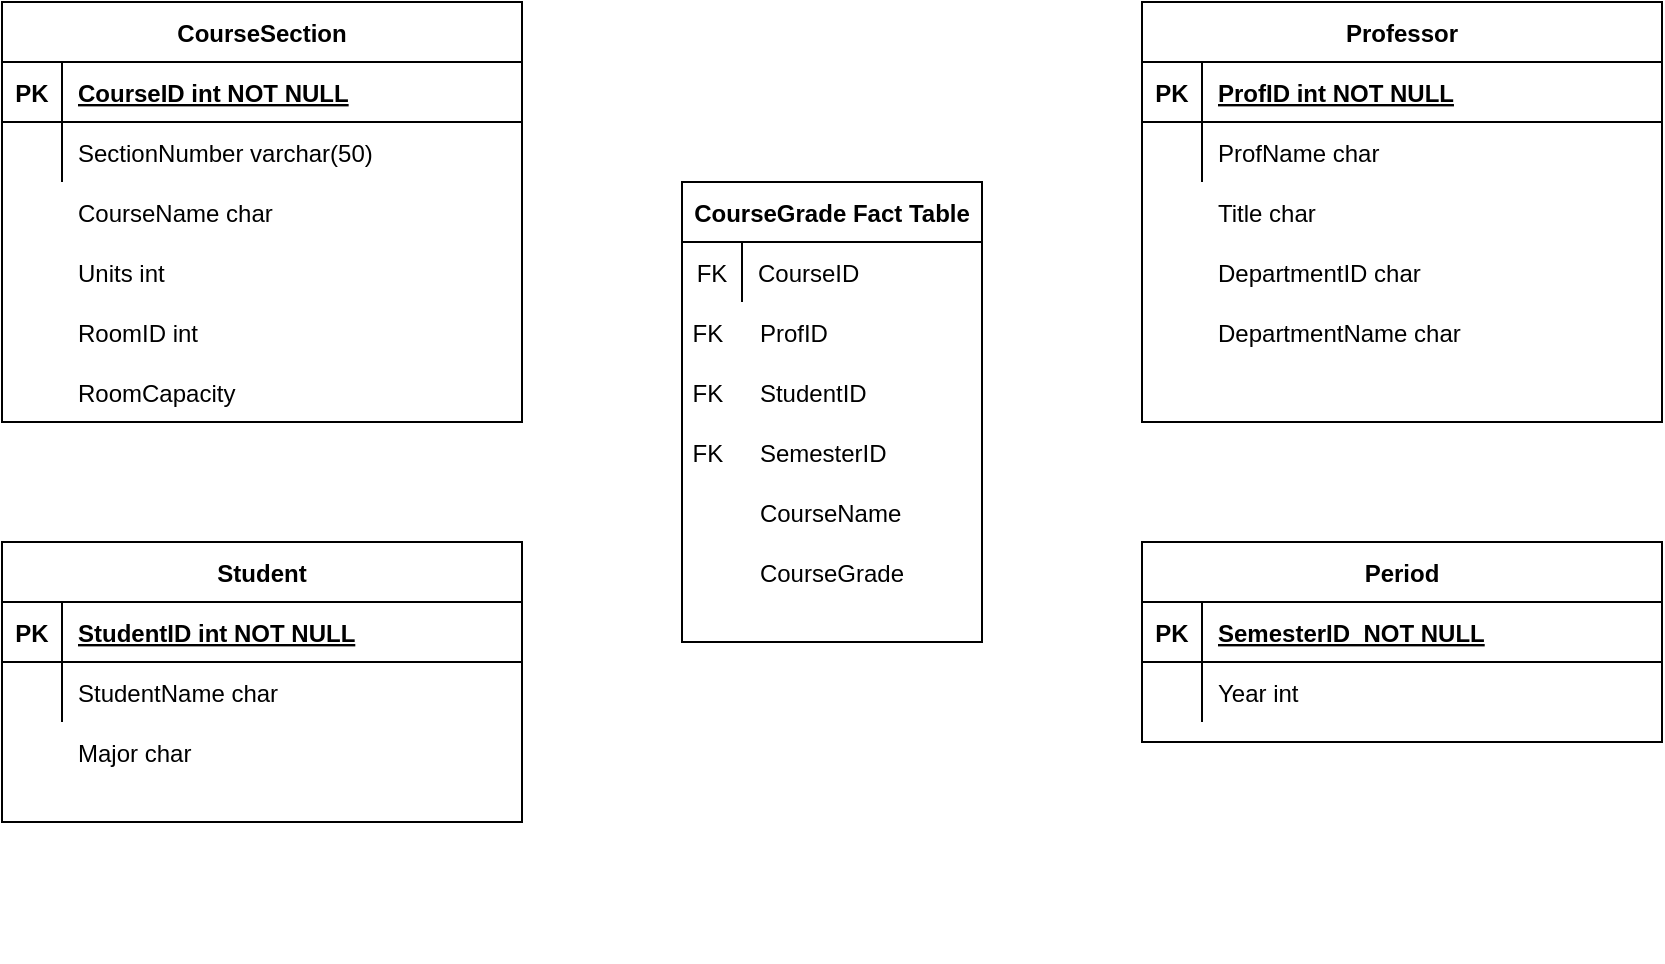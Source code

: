 <mxfile version="14.3.1" type="github">
  <diagram id="R2lEEEUBdFMjLlhIrx00" name="Page-1">
    <mxGraphModel dx="1252" dy="530" grid="1" gridSize="10" guides="1" tooltips="1" connect="1" arrows="1" fold="1" page="1" pageScale="1" pageWidth="850" pageHeight="1100" math="0" shadow="0" extFonts="Permanent Marker^https://fonts.googleapis.com/css?family=Permanent+Marker">
      <root>
        <mxCell id="0" />
        <mxCell id="1" parent="0" />
        <mxCell id="TcHfsEsMlf1itU261kh--9" value="" style="group" vertex="1" connectable="0" parent="1">
          <mxGeometry x="10" y="100" width="260" height="210" as="geometry" />
        </mxCell>
        <mxCell id="C-vyLk0tnHw3VtMMgP7b-23" value="CourseSection" style="shape=table;startSize=30;container=1;collapsible=1;childLayout=tableLayout;fixedRows=1;rowLines=0;fontStyle=1;align=center;resizeLast=1;" parent="TcHfsEsMlf1itU261kh--9" vertex="1">
          <mxGeometry width="260" height="210" as="geometry" />
        </mxCell>
        <mxCell id="C-vyLk0tnHw3VtMMgP7b-24" value="" style="shape=partialRectangle;collapsible=0;dropTarget=0;pointerEvents=0;fillColor=none;points=[[0,0.5],[1,0.5]];portConstraint=eastwest;top=0;left=0;right=0;bottom=1;" parent="C-vyLk0tnHw3VtMMgP7b-23" vertex="1">
          <mxGeometry y="30" width="260" height="30" as="geometry" />
        </mxCell>
        <mxCell id="C-vyLk0tnHw3VtMMgP7b-25" value="PK" style="shape=partialRectangle;overflow=hidden;connectable=0;fillColor=none;top=0;left=0;bottom=0;right=0;fontStyle=1;" parent="C-vyLk0tnHw3VtMMgP7b-24" vertex="1">
          <mxGeometry width="30" height="30" as="geometry" />
        </mxCell>
        <mxCell id="C-vyLk0tnHw3VtMMgP7b-26" value="CourseID int NOT NULL" style="shape=partialRectangle;overflow=hidden;connectable=0;fillColor=none;top=0;left=0;bottom=0;right=0;align=left;spacingLeft=6;fontStyle=5;" parent="C-vyLk0tnHw3VtMMgP7b-24" vertex="1">
          <mxGeometry x="30" width="230" height="30" as="geometry" />
        </mxCell>
        <mxCell id="C-vyLk0tnHw3VtMMgP7b-27" value="" style="shape=partialRectangle;collapsible=0;dropTarget=0;pointerEvents=0;fillColor=none;points=[[0,0.5],[1,0.5]];portConstraint=eastwest;top=0;left=0;right=0;bottom=0;" parent="C-vyLk0tnHw3VtMMgP7b-23" vertex="1">
          <mxGeometry y="60" width="260" height="30" as="geometry" />
        </mxCell>
        <mxCell id="C-vyLk0tnHw3VtMMgP7b-28" value="" style="shape=partialRectangle;overflow=hidden;connectable=0;fillColor=none;top=0;left=0;bottom=0;right=0;" parent="C-vyLk0tnHw3VtMMgP7b-27" vertex="1">
          <mxGeometry width="30" height="30" as="geometry" />
        </mxCell>
        <mxCell id="C-vyLk0tnHw3VtMMgP7b-29" value="SectionNumber varchar(50)" style="shape=partialRectangle;overflow=hidden;connectable=0;fillColor=none;top=0;left=0;bottom=0;right=0;align=left;spacingLeft=6;" parent="C-vyLk0tnHw3VtMMgP7b-27" vertex="1">
          <mxGeometry x="30" width="230" height="30" as="geometry" />
        </mxCell>
        <mxCell id="TcHfsEsMlf1itU261kh--2" value="" style="shape=partialRectangle;collapsible=0;dropTarget=0;pointerEvents=0;fillColor=none;points=[[0,0.5],[1,0.5]];portConstraint=eastwest;top=0;left=0;right=0;bottom=0;" vertex="1" parent="TcHfsEsMlf1itU261kh--9">
          <mxGeometry y="90" width="260" height="30" as="geometry" />
        </mxCell>
        <mxCell id="TcHfsEsMlf1itU261kh--3" value="" style="shape=partialRectangle;overflow=hidden;connectable=0;fillColor=none;top=0;left=0;bottom=0;right=0;" vertex="1" parent="TcHfsEsMlf1itU261kh--2">
          <mxGeometry width="30" height="30" as="geometry" />
        </mxCell>
        <mxCell id="TcHfsEsMlf1itU261kh--4" value="CourseName char" style="shape=partialRectangle;overflow=hidden;connectable=0;fillColor=none;top=0;left=0;bottom=0;right=0;align=left;spacingLeft=6;" vertex="1" parent="TcHfsEsMlf1itU261kh--2">
          <mxGeometry x="30" width="230" height="30" as="geometry" />
        </mxCell>
        <mxCell id="TcHfsEsMlf1itU261kh--5" value="Units int" style="shape=partialRectangle;overflow=hidden;connectable=0;fillColor=none;top=0;left=0;bottom=0;right=0;align=left;spacingLeft=6;" vertex="1" parent="TcHfsEsMlf1itU261kh--9">
          <mxGeometry x="30" y="120" width="230" height="30" as="geometry" />
        </mxCell>
        <mxCell id="TcHfsEsMlf1itU261kh--6" value="RoomID int" style="shape=partialRectangle;overflow=hidden;connectable=0;fillColor=none;top=0;left=0;bottom=0;right=0;align=left;spacingLeft=6;" vertex="1" parent="TcHfsEsMlf1itU261kh--9">
          <mxGeometry x="30" y="150" width="230" height="30" as="geometry" />
        </mxCell>
        <mxCell id="TcHfsEsMlf1itU261kh--7" value="RoomCapacity" style="shape=partialRectangle;overflow=hidden;connectable=0;fillColor=none;top=0;left=0;bottom=0;right=0;align=left;spacingLeft=6;" vertex="1" parent="TcHfsEsMlf1itU261kh--9">
          <mxGeometry x="30" y="180" width="230" height="30" as="geometry" />
        </mxCell>
        <mxCell id="TcHfsEsMlf1itU261kh--10" value="" style="group" vertex="1" connectable="0" parent="1">
          <mxGeometry x="440" y="370" width="260" height="210" as="geometry" />
        </mxCell>
        <mxCell id="TcHfsEsMlf1itU261kh--11" value="Period" style="shape=table;startSize=30;container=1;collapsible=1;childLayout=tableLayout;fixedRows=1;rowLines=0;fontStyle=1;align=center;resizeLast=1;" vertex="1" parent="TcHfsEsMlf1itU261kh--10">
          <mxGeometry x="140" width="260" height="100" as="geometry" />
        </mxCell>
        <mxCell id="TcHfsEsMlf1itU261kh--12" value="" style="shape=partialRectangle;collapsible=0;dropTarget=0;pointerEvents=0;fillColor=none;points=[[0,0.5],[1,0.5]];portConstraint=eastwest;top=0;left=0;right=0;bottom=1;" vertex="1" parent="TcHfsEsMlf1itU261kh--11">
          <mxGeometry y="30" width="260" height="30" as="geometry" />
        </mxCell>
        <mxCell id="TcHfsEsMlf1itU261kh--13" value="PK" style="shape=partialRectangle;overflow=hidden;connectable=0;fillColor=none;top=0;left=0;bottom=0;right=0;fontStyle=1;" vertex="1" parent="TcHfsEsMlf1itU261kh--12">
          <mxGeometry width="30" height="30" as="geometry" />
        </mxCell>
        <mxCell id="TcHfsEsMlf1itU261kh--14" value="SemesterID  NOT NULL" style="shape=partialRectangle;overflow=hidden;connectable=0;fillColor=none;top=0;left=0;bottom=0;right=0;align=left;spacingLeft=6;fontStyle=5;" vertex="1" parent="TcHfsEsMlf1itU261kh--12">
          <mxGeometry x="30" width="230" height="30" as="geometry" />
        </mxCell>
        <mxCell id="TcHfsEsMlf1itU261kh--15" value="" style="shape=partialRectangle;collapsible=0;dropTarget=0;pointerEvents=0;fillColor=none;points=[[0,0.5],[1,0.5]];portConstraint=eastwest;top=0;left=0;right=0;bottom=0;" vertex="1" parent="TcHfsEsMlf1itU261kh--11">
          <mxGeometry y="60" width="260" height="30" as="geometry" />
        </mxCell>
        <mxCell id="TcHfsEsMlf1itU261kh--16" value="" style="shape=partialRectangle;overflow=hidden;connectable=0;fillColor=none;top=0;left=0;bottom=0;right=0;" vertex="1" parent="TcHfsEsMlf1itU261kh--15">
          <mxGeometry width="30" height="30" as="geometry" />
        </mxCell>
        <mxCell id="TcHfsEsMlf1itU261kh--17" value="Year int" style="shape=partialRectangle;overflow=hidden;connectable=0;fillColor=none;top=0;left=0;bottom=0;right=0;align=left;spacingLeft=6;" vertex="1" parent="TcHfsEsMlf1itU261kh--15">
          <mxGeometry x="30" width="230" height="30" as="geometry" />
        </mxCell>
        <mxCell id="TcHfsEsMlf1itU261kh--24" value="" style="group" vertex="1" connectable="0" parent="1">
          <mxGeometry x="10" y="370" width="260" height="210" as="geometry" />
        </mxCell>
        <mxCell id="TcHfsEsMlf1itU261kh--76" value="" style="group" vertex="1" connectable="0" parent="TcHfsEsMlf1itU261kh--24">
          <mxGeometry width="260" height="180" as="geometry" />
        </mxCell>
        <mxCell id="TcHfsEsMlf1itU261kh--25" value="Student" style="shape=table;startSize=30;container=1;collapsible=1;childLayout=tableLayout;fixedRows=1;rowLines=0;fontStyle=1;align=center;resizeLast=1;" vertex="1" parent="TcHfsEsMlf1itU261kh--76">
          <mxGeometry width="260" height="140" as="geometry" />
        </mxCell>
        <mxCell id="TcHfsEsMlf1itU261kh--26" value="" style="shape=partialRectangle;collapsible=0;dropTarget=0;pointerEvents=0;fillColor=none;points=[[0,0.5],[1,0.5]];portConstraint=eastwest;top=0;left=0;right=0;bottom=1;" vertex="1" parent="TcHfsEsMlf1itU261kh--25">
          <mxGeometry y="30" width="260" height="30" as="geometry" />
        </mxCell>
        <mxCell id="TcHfsEsMlf1itU261kh--27" value="PK" style="shape=partialRectangle;overflow=hidden;connectable=0;fillColor=none;top=0;left=0;bottom=0;right=0;fontStyle=1;" vertex="1" parent="TcHfsEsMlf1itU261kh--26">
          <mxGeometry width="30" height="30" as="geometry" />
        </mxCell>
        <mxCell id="TcHfsEsMlf1itU261kh--28" value="StudentID int NOT NULL" style="shape=partialRectangle;overflow=hidden;connectable=0;fillColor=none;top=0;left=0;bottom=0;right=0;align=left;spacingLeft=6;fontStyle=5;" vertex="1" parent="TcHfsEsMlf1itU261kh--26">
          <mxGeometry x="30" width="230" height="30" as="geometry" />
        </mxCell>
        <mxCell id="TcHfsEsMlf1itU261kh--29" value="" style="shape=partialRectangle;collapsible=0;dropTarget=0;pointerEvents=0;fillColor=none;points=[[0,0.5],[1,0.5]];portConstraint=eastwest;top=0;left=0;right=0;bottom=0;" vertex="1" parent="TcHfsEsMlf1itU261kh--25">
          <mxGeometry y="60" width="260" height="30" as="geometry" />
        </mxCell>
        <mxCell id="TcHfsEsMlf1itU261kh--30" value="" style="shape=partialRectangle;overflow=hidden;connectable=0;fillColor=none;top=0;left=0;bottom=0;right=0;" vertex="1" parent="TcHfsEsMlf1itU261kh--29">
          <mxGeometry width="30" height="30" as="geometry" />
        </mxCell>
        <mxCell id="TcHfsEsMlf1itU261kh--31" value="StudentName char" style="shape=partialRectangle;overflow=hidden;connectable=0;fillColor=none;top=0;left=0;bottom=0;right=0;align=left;spacingLeft=6;" vertex="1" parent="TcHfsEsMlf1itU261kh--29">
          <mxGeometry x="30" width="230" height="30" as="geometry" />
        </mxCell>
        <mxCell id="TcHfsEsMlf1itU261kh--32" value="" style="shape=partialRectangle;collapsible=0;dropTarget=0;pointerEvents=0;fillColor=none;points=[[0,0.5],[1,0.5]];portConstraint=eastwest;top=0;left=0;right=0;bottom=0;" vertex="1" parent="TcHfsEsMlf1itU261kh--76">
          <mxGeometry y="90" width="260" height="30" as="geometry" />
        </mxCell>
        <mxCell id="TcHfsEsMlf1itU261kh--33" value="" style="shape=partialRectangle;overflow=hidden;connectable=0;fillColor=none;top=0;left=0;bottom=0;right=0;" vertex="1" parent="TcHfsEsMlf1itU261kh--32">
          <mxGeometry width="30" height="30" as="geometry" />
        </mxCell>
        <mxCell id="TcHfsEsMlf1itU261kh--34" value="Major char" style="shape=partialRectangle;overflow=hidden;connectable=0;fillColor=none;top=0;left=0;bottom=0;right=0;align=left;spacingLeft=6;" vertex="1" parent="TcHfsEsMlf1itU261kh--32">
          <mxGeometry x="30" width="230" height="30" as="geometry" />
        </mxCell>
        <mxCell id="TcHfsEsMlf1itU261kh--36" value="" style="shape=partialRectangle;overflow=hidden;connectable=0;fillColor=none;top=0;left=0;bottom=0;right=0;align=left;spacingLeft=6;" vertex="1" parent="TcHfsEsMlf1itU261kh--76">
          <mxGeometry x="30" y="150" width="230" height="30" as="geometry" />
        </mxCell>
        <mxCell id="TcHfsEsMlf1itU261kh--38" value="" style="group" vertex="1" connectable="0" parent="1">
          <mxGeometry x="580" y="100" width="260" height="210" as="geometry" />
        </mxCell>
        <mxCell id="TcHfsEsMlf1itU261kh--39" value="Professor" style="shape=table;startSize=30;container=1;collapsible=1;childLayout=tableLayout;fixedRows=1;rowLines=0;fontStyle=1;align=center;resizeLast=1;" vertex="1" parent="TcHfsEsMlf1itU261kh--38">
          <mxGeometry width="260" height="210" as="geometry" />
        </mxCell>
        <mxCell id="TcHfsEsMlf1itU261kh--40" value="" style="shape=partialRectangle;collapsible=0;dropTarget=0;pointerEvents=0;fillColor=none;points=[[0,0.5],[1,0.5]];portConstraint=eastwest;top=0;left=0;right=0;bottom=1;" vertex="1" parent="TcHfsEsMlf1itU261kh--39">
          <mxGeometry y="30" width="260" height="30" as="geometry" />
        </mxCell>
        <mxCell id="TcHfsEsMlf1itU261kh--41" value="PK" style="shape=partialRectangle;overflow=hidden;connectable=0;fillColor=none;top=0;left=0;bottom=0;right=0;fontStyle=1;" vertex="1" parent="TcHfsEsMlf1itU261kh--40">
          <mxGeometry width="30" height="30" as="geometry" />
        </mxCell>
        <mxCell id="TcHfsEsMlf1itU261kh--42" value="ProfID int NOT NULL" style="shape=partialRectangle;overflow=hidden;connectable=0;fillColor=none;top=0;left=0;bottom=0;right=0;align=left;spacingLeft=6;fontStyle=5;" vertex="1" parent="TcHfsEsMlf1itU261kh--40">
          <mxGeometry x="30" width="230" height="30" as="geometry" />
        </mxCell>
        <mxCell id="TcHfsEsMlf1itU261kh--43" value="" style="shape=partialRectangle;collapsible=0;dropTarget=0;pointerEvents=0;fillColor=none;points=[[0,0.5],[1,0.5]];portConstraint=eastwest;top=0;left=0;right=0;bottom=0;" vertex="1" parent="TcHfsEsMlf1itU261kh--39">
          <mxGeometry y="60" width="260" height="30" as="geometry" />
        </mxCell>
        <mxCell id="TcHfsEsMlf1itU261kh--44" value="" style="shape=partialRectangle;overflow=hidden;connectable=0;fillColor=none;top=0;left=0;bottom=0;right=0;" vertex="1" parent="TcHfsEsMlf1itU261kh--43">
          <mxGeometry width="30" height="30" as="geometry" />
        </mxCell>
        <mxCell id="TcHfsEsMlf1itU261kh--45" value="ProfName char" style="shape=partialRectangle;overflow=hidden;connectable=0;fillColor=none;top=0;left=0;bottom=0;right=0;align=left;spacingLeft=6;" vertex="1" parent="TcHfsEsMlf1itU261kh--43">
          <mxGeometry x="30" width="230" height="30" as="geometry" />
        </mxCell>
        <mxCell id="TcHfsEsMlf1itU261kh--46" value="" style="shape=partialRectangle;collapsible=0;dropTarget=0;pointerEvents=0;fillColor=none;points=[[0,0.5],[1,0.5]];portConstraint=eastwest;top=0;left=0;right=0;bottom=0;" vertex="1" parent="TcHfsEsMlf1itU261kh--38">
          <mxGeometry y="90" width="260" height="30" as="geometry" />
        </mxCell>
        <mxCell id="TcHfsEsMlf1itU261kh--47" value="" style="shape=partialRectangle;overflow=hidden;connectable=0;fillColor=none;top=0;left=0;bottom=0;right=0;" vertex="1" parent="TcHfsEsMlf1itU261kh--46">
          <mxGeometry width="30" height="30" as="geometry" />
        </mxCell>
        <mxCell id="TcHfsEsMlf1itU261kh--48" value="Title char" style="shape=partialRectangle;overflow=hidden;connectable=0;fillColor=none;top=0;left=0;bottom=0;right=0;align=left;spacingLeft=6;" vertex="1" parent="TcHfsEsMlf1itU261kh--46">
          <mxGeometry x="30" width="230" height="30" as="geometry" />
        </mxCell>
        <mxCell id="TcHfsEsMlf1itU261kh--49" value="DepartmentID char" style="shape=partialRectangle;overflow=hidden;connectable=0;fillColor=none;top=0;left=0;bottom=0;right=0;align=left;spacingLeft=6;" vertex="1" parent="TcHfsEsMlf1itU261kh--38">
          <mxGeometry x="30" y="120" width="230" height="30" as="geometry" />
        </mxCell>
        <mxCell id="TcHfsEsMlf1itU261kh--50" value="DepartmentName char" style="shape=partialRectangle;overflow=hidden;connectable=0;fillColor=none;top=0;left=0;bottom=0;right=0;align=left;spacingLeft=6;" vertex="1" parent="TcHfsEsMlf1itU261kh--38">
          <mxGeometry x="30" y="150" width="230" height="30" as="geometry" />
        </mxCell>
        <mxCell id="TcHfsEsMlf1itU261kh--52" value="" style="group" vertex="1" connectable="0" parent="1">
          <mxGeometry x="330" y="190" width="270" height="230" as="geometry" />
        </mxCell>
        <mxCell id="TcHfsEsMlf1itU261kh--71" value="" style="group" vertex="1" connectable="0" parent="TcHfsEsMlf1itU261kh--52">
          <mxGeometry x="20" width="150" height="230" as="geometry" />
        </mxCell>
        <mxCell id="TcHfsEsMlf1itU261kh--53" value="CourseGrade Fact Table" style="shape=table;startSize=30;container=1;collapsible=1;childLayout=tableLayout;fixedRows=1;rowLines=0;fontStyle=1;align=center;resizeLast=1;" vertex="1" parent="TcHfsEsMlf1itU261kh--71">
          <mxGeometry width="150" height="230" as="geometry" />
        </mxCell>
        <mxCell id="TcHfsEsMlf1itU261kh--57" value="" style="shape=partialRectangle;collapsible=0;dropTarget=0;pointerEvents=0;fillColor=none;points=[[0,0.5],[1,0.5]];portConstraint=eastwest;top=0;left=0;right=0;bottom=0;" vertex="1" parent="TcHfsEsMlf1itU261kh--53">
          <mxGeometry y="30" width="150" height="30" as="geometry" />
        </mxCell>
        <mxCell id="TcHfsEsMlf1itU261kh--58" value="FK" style="shape=partialRectangle;overflow=hidden;connectable=0;fillColor=none;top=0;left=0;bottom=0;right=0;" vertex="1" parent="TcHfsEsMlf1itU261kh--57">
          <mxGeometry width="30" height="30" as="geometry" />
        </mxCell>
        <mxCell id="TcHfsEsMlf1itU261kh--59" value="CourseID" style="shape=partialRectangle;overflow=hidden;connectable=0;fillColor=none;top=0;left=0;bottom=0;right=0;align=left;spacingLeft=6;" vertex="1" parent="TcHfsEsMlf1itU261kh--57">
          <mxGeometry x="30" width="120" height="30" as="geometry" />
        </mxCell>
        <mxCell id="TcHfsEsMlf1itU261kh--65" value="FK" style="shape=partialRectangle;overflow=hidden;connectable=0;fillColor=none;top=0;left=0;bottom=0;right=0;" vertex="1" parent="TcHfsEsMlf1itU261kh--71">
          <mxGeometry y="60" width="25.962" height="30" as="geometry" />
        </mxCell>
        <mxCell id="TcHfsEsMlf1itU261kh--66" value="ProfID" style="shape=partialRectangle;overflow=hidden;connectable=0;fillColor=none;top=0;left=0;bottom=0;right=0;align=left;spacingLeft=6;" vertex="1" parent="TcHfsEsMlf1itU261kh--71">
          <mxGeometry x="30.96" y="60" width="114.04" height="30" as="geometry" />
        </mxCell>
        <mxCell id="TcHfsEsMlf1itU261kh--67" value="FK" style="shape=partialRectangle;overflow=hidden;connectable=0;fillColor=none;top=0;left=0;bottom=0;right=0;" vertex="1" parent="TcHfsEsMlf1itU261kh--71">
          <mxGeometry y="90" width="25.962" height="30" as="geometry" />
        </mxCell>
        <mxCell id="TcHfsEsMlf1itU261kh--68" value="StudentID" style="shape=partialRectangle;overflow=hidden;connectable=0;fillColor=none;top=0;left=0;bottom=0;right=0;align=left;spacingLeft=6;" vertex="1" parent="TcHfsEsMlf1itU261kh--71">
          <mxGeometry x="30.96" y="90" width="124.04" height="30" as="geometry" />
        </mxCell>
        <mxCell id="TcHfsEsMlf1itU261kh--69" value="FK" style="shape=partialRectangle;overflow=hidden;connectable=0;fillColor=none;top=0;left=0;bottom=0;right=0;" vertex="1" parent="TcHfsEsMlf1itU261kh--71">
          <mxGeometry y="120" width="25.962" height="30" as="geometry" />
        </mxCell>
        <mxCell id="TcHfsEsMlf1itU261kh--70" value="SemesterID" style="shape=partialRectangle;overflow=hidden;connectable=0;fillColor=none;top=0;left=0;bottom=0;right=0;align=left;spacingLeft=6;" vertex="1" parent="TcHfsEsMlf1itU261kh--71">
          <mxGeometry x="30.96" y="120" width="114.04" height="30" as="geometry" />
        </mxCell>
        <mxCell id="TcHfsEsMlf1itU261kh--74" value="CourseName" style="shape=partialRectangle;overflow=hidden;connectable=0;fillColor=none;top=0;left=0;bottom=0;right=0;align=left;spacingLeft=6;" vertex="1" parent="TcHfsEsMlf1itU261kh--71">
          <mxGeometry x="30.96" y="150" width="114.04" height="30" as="geometry" />
        </mxCell>
        <mxCell id="TcHfsEsMlf1itU261kh--77" value="CourseGrade" style="shape=partialRectangle;overflow=hidden;connectable=0;fillColor=none;top=0;left=0;bottom=0;right=0;align=left;spacingLeft=6;" vertex="1" parent="TcHfsEsMlf1itU261kh--71">
          <mxGeometry x="30.96" y="180" width="114.04" height="30" as="geometry" />
        </mxCell>
      </root>
    </mxGraphModel>
  </diagram>
</mxfile>
